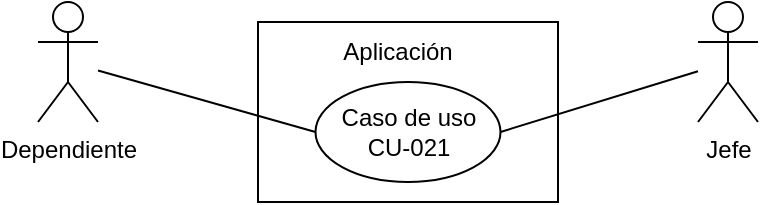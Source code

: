 <mxfile version="25.0.3">
  <diagram name="Página-1" id="PRYaVCJEeMc3ZQOkppT4">
    <mxGraphModel dx="794" dy="492" grid="1" gridSize="10" guides="1" tooltips="1" connect="1" arrows="1" fold="1" page="1" pageScale="1" pageWidth="827" pageHeight="1169" math="0" shadow="0">
      <root>
        <mxCell id="0" />
        <mxCell id="1" parent="0" />
        <mxCell id="h8yVh8gekCZQU36gfvCb-1" value="" style="rounded=0;whiteSpace=wrap;html=1;" parent="1" vertex="1">
          <mxGeometry x="420" y="210" width="150" height="90" as="geometry" />
        </mxCell>
        <mxCell id="h8yVh8gekCZQU36gfvCb-2" value="Dependiente&lt;div&gt;&lt;br&gt;&lt;/div&gt;" style="shape=umlActor;verticalLabelPosition=bottom;verticalAlign=top;html=1;outlineConnect=0;" parent="1" vertex="1">
          <mxGeometry x="310" y="200" width="30" height="60" as="geometry" />
        </mxCell>
        <mxCell id="h8yVh8gekCZQU36gfvCb-3" style="rounded=0;orthogonalLoop=1;jettySize=auto;html=1;entryX=1;entryY=0.5;entryDx=0;entryDy=0;strokeColor=default;endArrow=none;endFill=0;" parent="1" source="h8yVh8gekCZQU36gfvCb-4" target="h8yVh8gekCZQU36gfvCb-6" edge="1">
          <mxGeometry relative="1" as="geometry" />
        </mxCell>
        <mxCell id="h8yVh8gekCZQU36gfvCb-4" value="Jefe" style="shape=umlActor;verticalLabelPosition=bottom;verticalAlign=top;html=1;outlineConnect=0;" parent="1" vertex="1">
          <mxGeometry x="640" y="200" width="30" height="60" as="geometry" />
        </mxCell>
        <mxCell id="h8yVh8gekCZQU36gfvCb-5" value="Aplicación" style="text;html=1;align=center;verticalAlign=middle;whiteSpace=wrap;rounded=0;" parent="1" vertex="1">
          <mxGeometry x="460" y="210" width="60" height="30" as="geometry" />
        </mxCell>
        <mxCell id="h8yVh8gekCZQU36gfvCb-6" value="Caso de uso&lt;div&gt;CU-021&lt;/div&gt;" style="ellipse;whiteSpace=wrap;html=1;" parent="1" vertex="1">
          <mxGeometry x="448.75" y="240" width="92.5" height="50" as="geometry" />
        </mxCell>
        <mxCell id="h8yVh8gekCZQU36gfvCb-7" style="rounded=0;orthogonalLoop=1;jettySize=auto;html=1;strokeColor=default;endArrow=none;endFill=0;entryX=0;entryY=0.5;entryDx=0;entryDy=0;" parent="1" source="h8yVh8gekCZQU36gfvCb-2" target="h8yVh8gekCZQU36gfvCb-6" edge="1">
          <mxGeometry relative="1" as="geometry">
            <mxPoint x="650" y="230" as="sourcePoint" />
            <mxPoint x="450" y="257" as="targetPoint" />
          </mxGeometry>
        </mxCell>
      </root>
    </mxGraphModel>
  </diagram>
</mxfile>
